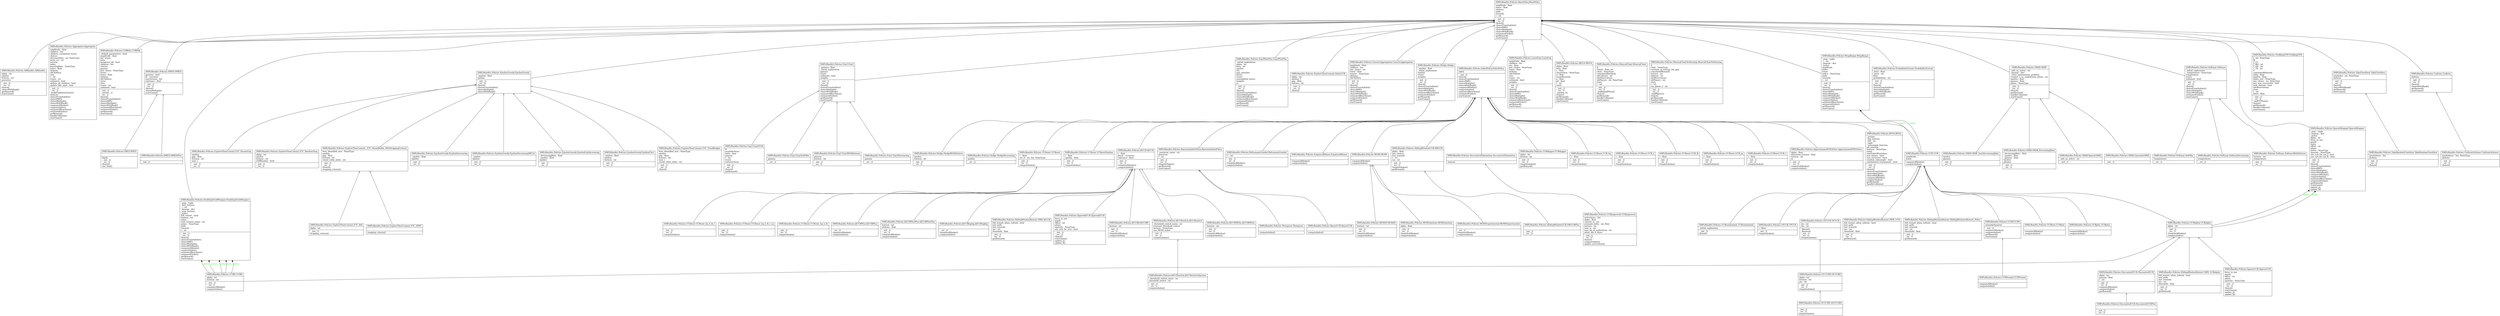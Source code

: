 digraph "classes_SMPyBandits.Policies" {
charset="utf-8"
rankdir=BT
"0" [label="{SMPyBandits.Policies.AdBandits.AdBandits|alpha : int\lepsilon\lhorizon : int\lposterior\l|__init__()\l__str__()\lchoice()\lchoiceWithRank()\lgetReward()\lstartGame()\l}", shape="record"];
"1" [label="{SMPyBandits.Policies.Aggregator.Aggregator|amplitude : float\lchildren : list\lchildren_cumulated_losses\lchoices\ldecreaseRate : str, NoneType\lextra_str : str\lhorizon\lindex\llearningRate : NoneType\llower : float\lnbArms\lnbChildren\lrate\lt : int\ltrusts : str\lunbiased : bool\lupdate_all_children : bool\lupdate_like_exp4 : bool\l|__init__()\l__str__()\l_makeChildrenChoose()\lchoice()\lchoiceFromSubSet()\lchoiceIMP()\lchoiceMultiple()\lchoiceWithRank()\lcomputeAllIndex()\lcomputeIndex()\lestimatedBestArms()\lestimatedOrder()\lgetReward()\lhandleCollision()\lstartGame()\l}", shape="record"];
"2" [label="{SMPyBandits.Policies.ApproximatedFHGittins.ApproximatedFHGittins|alpha : float\ldistortion_horizon : float\lhorizon : int\lm\l|__init__()\l__str__()\lcomputeAllIndex()\lcomputeIndex()\l}", shape="record"];
"3" [label="{SMPyBandits.Policies.BESA.BESA|_actions\l_has_horizon\l_left : int\l_right\l_subsample_function\lall_rewards\lhorizon : NoneType\lindex\lminPullsOfEachArm\lnon_binary : bool\lnon_recursive : bool\lrandom_subsample : bool\lrandomized_tournament : bool\l|__init__()\l__str__()\lchoice()\lchoiceFromSubSet()\lchoiceMultiple()\lchoiceWithRank()\lcomputeAllIndex()\lcomputeIndex()\lgetReward()\lhandleCollision()\l}", shape="record"];
"4" [label="{SMPyBandits.Policies.BasePolicy.BasePolicy|amplitude : float\llower : float\lnbArms\lpulls\lrewards\lt : int\l|__init__()\l__str__()\lchoice()\lchoiceFromSubSet()\lchoiceIMP()\lchoiceMultiple()\lchoiceWithRank()\lestimatedOrder()\lgetReward()\lstartGame()\l}", shape="record"];
"5" [label="{SMPyBandits.Policies.BayesUCB.BayesUCB|\l|computeIndex()\l}", shape="record"];
"6" [label="{SMPyBandits.Policies.BayesianIndexPolicy.BayesianIndexPolicy|_posterior_name : str\lposterior\lt : int\l|__init__()\l__str__()\lcomputeIndex()\lgetReward()\lstartGame()\l}", shape="record"];
"7" [label="{SMPyBandits.Policies.BoltzmannGumbel.BoltzmannGumbel|C : int\l|__init__()\l__str__()\lcomputeAllIndex()\lcomputeIndex()\l}", shape="record"];
"8" [label="{SMPyBandits.Policies.CORRAL.CORRAL|_default_parameters : bool\lamplitude : float\lbar_trusts\lbeta\lbroadcast_all : bool\lchildren : list\lchoices\lgamma\llast_choice : NoneType\llosses\llower : float\lnbArms\lnbChildren\lrates\lrhos\ltrusts : str\lunbiased : bool\l|__init__()\l__setattr__()\l__str__()\lchoice()\lchoiceFromSubSet()\lchoiceIMP()\lchoiceMultiple()\lchoiceWithRank()\lestimatedBestArms()\lestimatedOrder()\lgetReward()\lstartGame()\l}", shape="record"];
"9" [label="{SMPyBandits.Policies.CPUCB.CPUCB|c : float\l|__init__()\lcomputeIndex()\l}", shape="record"];
"10" [label="{SMPyBandits.Policies.DMED.DMED|genuine : bool\lkl : vectorize\lnextActions : list\ltolerance : float\l|__init__()\l__str__()\lchoice()\lchoiceMultiple()\lstartGame()\l}", shape="record"];
"11" [label="{SMPyBandits.Policies.DMED.DMEDPlus|\l|__init__()\l}", shape="record"];
"12" [label="{SMPyBandits.Policies.DiscountedUCB.DiscountedUCB|alpha : int\lgamma : float\lt : int\l|__init__()\l__str__()\lcomputeAllIndex()\lcomputeIndex()\lgetReward()\l}", shape="record"];
"13" [label="{SMPyBandits.Policies.DiscountedUCB.DiscountedUCBPlus|\l|__init__()\l__str__()\l}", shape="record"];
"14" [label="{SMPyBandits.Policies.DoublingTrickWrapper.DoublingTrickWrapper|_args : tuple\l_first_horizon\l_i : int\l_kwargs : dict\l_next_horizon\l_policy\lfull_restart : bool\lhorizon : int\lindex\lnext_horizon_name : str\lpolicy : NoneType\lpulls\lrewards\lt : int\l|__init__()\l__str__()\lchoice()\lchoiceFromSubSet()\lchoiceIMP()\lchoiceMultiple()\lchoiceWithRank()\lcomputeAllIndex()\lcomputeIndex()\lestimatedBestArms()\lestimatedOrder()\lgetReward()\lstartGame()\l}", shape="record"];
"15" [label="{SMPyBandits.Policies.EmpiricalMeans.EmpiricalMeans|\l|computeAllIndex()\lcomputeIndex()\l}", shape="record"];
"16" [label="{SMPyBandits.Policies.EpsilonGreedy.EpsilonDecreasing|_epsilon : float\lepsilon\l|__init__()\l__str__()\l}", shape="record"];
"17" [label="{SMPyBandits.Policies.EpsilonGreedy.EpsilonDecreasingMEGA|_epsilon\lepsilon\l|__init__()\l__str__()\l}", shape="record"];
"18" [label="{SMPyBandits.Policies.EpsilonGreedy.EpsilonExpDecreasing|_decreasingRate : float\l_epsilon : float\lepsilon\l|__init__()\l__str__()\l}", shape="record"];
"19" [label="{SMPyBandits.Policies.EpsilonGreedy.EpsilonFirst|_epsilon : float\lepsilon\lhorizon : int\l|__init__()\l__str__()\l}", shape="record"];
"20" [label="{SMPyBandits.Policies.EpsilonGreedy.EpsilonGreedy|_epsilon : float\lepsilon\l|__init__()\l__str__()\lchoice()\lchoiceFromSubSet()\lchoiceMultiple()\lchoiceWithRank()\l}", shape="record"];
"21" [label="{SMPyBandits.Policies.Exp3.Exp3|_gamma : float\l_initial_exploration\lgamma\ltrusts\lunbiased : bool\lweights\l|__init__()\l__str__()\lchoice()\lchoiceFromSubSet()\lchoiceMultiple()\lchoiceWithRank()\lestimatedBestArms()\lestimatedOrder()\lgetReward()\lstartGame()\l}", shape="record"];
"22" [label="{SMPyBandits.Policies.Exp3.Exp3Decreasing|gamma\l|__str__()\l}", shape="record"];
"23" [label="{SMPyBandits.Policies.Exp3.Exp3ELM|B\lavailableArms\ldelta : float\lgamma\lt : int\ltrusts\lvarianceTerm\l|__init__()\l__str__()\lchoice()\lgetReward()\l}", shape="record"];
"24" [label="{SMPyBandits.Policies.Exp3.Exp3SoftMix|gamma\l|__str__()\l}", shape="record"];
"25" [label="{SMPyBandits.Policies.Exp3.Exp3WithHorizon|gamma\lhorizon : int\l|__init__()\l__str__()\l}", shape="record"];
"26" [label="{SMPyBandits.Policies.Exp3PlusPlus.Exp3PlusPlus|_initial_exploration\lalpha : int\lbeta : int\lepsilon\leta\lgap_estimate\llosses\ltrusts\lunweighted_losses\lweights\lxi\l|__init__()\l__str__()\lchoice()\lchoiceFromSubSet()\lchoiceMultiple()\lchoiceWithRank()\lestimatedBestArms()\lestimatedOrder()\lgetReward()\lstartGame()\l}", shape="record"];
"27" [label="{SMPyBandits.Policies.ExploreThenCommit.DeltaUCB|alpha : int\lepsilon_T\lgap : float\lhorizon : int\l|__init__()\l__str__()\lchoice()\l}", shape="record"];
"28" [label="{SMPyBandits.Policies.ExploreThenCommit.ETC_BAI|alpha : int\l|__init__()\lstopping_criteria()\l}", shape="record"];
"29" [label="{SMPyBandits.Policies.ExploreThenCommit.ETC_FixedBudget|best_identified_arm : NoneType\lepsilon\lgap : float\lhorizon : int\lmax_t\lround_robin_index : int\l|__init__()\l__str__()\lchoice()\l}", shape="record"];
"30" [label="{SMPyBandits.Policies.ExploreThenCommit.ETC_KnownGap|epsilon\lgap : float\lhorizon : int\lmax_t\l|__init__()\l__str__()\l}", shape="record"];
"31" [label="{SMPyBandits.Policies.ExploreThenCommit.ETC_RandomStop|alpha : int\lepsilon\lhorizon : int\lstillRandom : bool\l|__init__()\l__str__()\l}", shape="record"];
"32" [label="{SMPyBandits.Policies.ExploreThenCommit.ETC_SPRT|\l|stopping_criteria()\l}", shape="record"];
"33" [label="{SMPyBandits.Policies.ExploreThenCommit._ETC_RoundRobin_WithStoppingCriteria|best_identified_arm : NoneType\lepsilon\lgap : float\lhorizon : int\lround_robin_index : int\l|__init__()\l__str__()\lchoice()\lstopping_criteria()\l}", shape="record"];
"34" [label="{SMPyBandits.Policies.GenericAggregation.GenericAggregation|amplitude : float\lchildren : list\llast_choice : int\llower : float\lmaster : NoneType\lnbArms\lnbChildren\l|__init__()\l__str__()\lchoice()\lchoiceFromSubSet()\lchoiceIMP()\lchoiceMultiple()\lchoiceWithRank()\lestimatedBestArms()\lestimatedOrder()\lgetReward()\lstartGame()\l}", shape="record"];
"35" [label="{SMPyBandits.Policies.Hedge.Hedge|_epsilon : float\l_initial_exploration\lepsilon\ltrusts\lweights\l|__init__()\l__str__()\lchoice()\lchoiceFromSubSet()\lchoiceMultiple()\lchoiceWithRank()\lestimatedBestArms()\lestimatedOrder()\lgetReward()\lstartGame()\l}", shape="record"];
"36" [label="{SMPyBandits.Policies.Hedge.HedgeDecreasing|epsilon\l|__str__()\l}", shape="record"];
"37" [label="{SMPyBandits.Policies.Hedge.HedgeWithHorizon|epsilon\lhorizon : int\l|__init__()\l__str__()\l}", shape="record"];
"38" [label="{SMPyBandits.Policies.IMED.IMED|\l|Dinf()\l__init__()\l__str__()\lchoice()\lone_Dinf()\l}", shape="record"];
"39" [label="{SMPyBandits.Policies.IndexPolicy.IndexPolicy|index\l|__init__()\lchoice()\lchoiceFromSubSet()\lchoiceIMP()\lchoiceMultiple()\lchoiceWithRank()\lcomputeAllIndex()\lcomputeIndex()\lestimatedBestArms()\lestimatedOrder()\lstartGame()\l}", shape="record"];
"40" [label="{SMPyBandits.Policies.LearnExp.LearnExp|amplitude : float\lchildren : list\leta : float\llast_choice : NoneType\llower : float\lnbArms\lnbChildren\lrate\ltrusts : str\lunbiased : bool\lweights\l|__init__()\l__str__()\lchoice()\lchoiceFromSubSet()\lchoiceIMP()\lchoiceMultiple()\lchoiceWithRank()\lestimatedBestArms()\lestimatedOrder()\lgetReward()\lstartGame()\l}", shape="record"];
"41" [label="{SMPyBandits.Policies.MEGA.MEGA|alpha : float\lbeta : float\lc : float\lchosenArm : NoneType\ld : float\lmeanRewards\lp : float\lp0 : float\lt : int\ltnext\l|__init__()\l__str__()\l_epsilon_t()\lchoice()\lgetReward()\lhandleCollision()\lstartGame()\l}", shape="record"];
"42" [label="{SMPyBandits.Policies.MOSS.MOSS|\l|computeAllIndex()\lcomputeIndex()\l}", shape="record"];
"43" [label="{SMPyBandits.Policies.MOSSAnytime.MOSSAnytime|alpha : float\l|__init__()\l__str__()\lcomputeAllIndex()\lcomputeIndex()\l}", shape="record"];
"44" [label="{SMPyBandits.Policies.MOSSExperimental.MOSSExperimental|\l|__str__()\lcomputeAllIndex()\lcomputeIndex()\l}", shape="record"];
"45" [label="{SMPyBandits.Policies.MOSSH.MOSSH|horizon : int\l|__init__()\l__str__()\lcomputeAllIndex()\lcomputeIndex()\l}", shape="record"];
"46" [label="{SMPyBandits.Policies.MusicalChair.MusicalChair|A\lTime0 : float, int\lchair : NoneType\lcumulatedRewards\lnbCollision : int\lnbObservations\lnbPlayers : int, NoneType\lstate\lt : int\l|__init__()\l__str__()\l_endInitialPhase()\lchoice()\lgetReward()\lhandleCollision()\lstartGame()\l}", shape="record"];
"47" [label="{SMPyBandits.Policies.MusicalChairNoSensing.MusicalChairNoSensing|A\lchair : NoneType\lconstant_in_testing_the_gap\lcumulatedRewards\lhorizon : int\lnbArms : int\lnbObservations\lnbPlayers : int\lstate\lt : int\ltau_phase_2 : int\l|__init__()\l__str__()\l_endPhase2()\lchoice()\lgetReward()\lhandleCollision()\lstartGame()\l}", shape="record"];
"48" [label="{SMPyBandits.Policies.OCUCB.OCUCB|eta : int\lrho : int\l|_Bterm()\l_Bterms()\l__init__()\l__str__()\lcomputeIndex()\l}", shape="record"];
"49" [label="{SMPyBandits.Policies.OCUCBH.AOCUCBH|\l|__init__()\l__str__()\lcomputeIndex()\l}", shape="record"];
"50" [label="{SMPyBandits.Policies.OCUCBH.OCUCBH|alpha : int\lhorizon : int\lpsi : int\l|__init__()\l__str__()\lcomputeIndex()\l}", shape="record"];
"51" [label="{SMPyBandits.Policies.OSSB.GaussianOSSB|\l|__init__()\l}", shape="record"];
"52" [label="{SMPyBandits.Policies.OSSB.OSSB|_info_on_solver : str\l_kwargs : dict\l_solve_optimization_problem\lcounter_s_no_exploitation_phase : int\lepsilon : float\lgamma : float\lphase : NoneType\l|__init__()\l__str__()\lchoice()\lgetReward()\lhandleCollision()\lstartGame()\l}", shape="record"];
"53" [label="{SMPyBandits.Policies.OSSB.OSSB_AutoDecreasingRate|epsilon\lgamma\l|__init__()\l__str__()\l}", shape="record"];
"54" [label="{SMPyBandits.Policies.OSSB.OSSB_DecreasingRate|_decreasingRate : float\l_epsilon : float\l_gamma : float\lepsilon\lgamma\l|__init__()\l__str__()\l}", shape="record"];
"55" [label="{SMPyBandits.Policies.OSSB.SparseOSSB|_info_on_solver : str\l|__init__()\l}", shape="record"];
"56" [label="{SMPyBandits.Policies.ProbabilityPursuit.ProbabilityPursuit|_beta : float\l_prior : str\lbeta\lprobabilities : str\l|__init__()\l__str__()\lchoice()\lchoiceFromSubSet()\lchoiceMultiple()\lchoiceWithRank()\lgetReward()\lstartGame()\l}", shape="record"];
"57" [label="{SMPyBandits.Policies.SlidingWindowRestart.SWR_UCB|full_restart_when_refresh : bool\llast_pulls\llast_rewards\ltau : int\lthreshold : float\l|__init__()\l__str__()\lgetReward()\l}", shape="record"];
"58" [label="{SMPyBandits.Policies.SlidingWindowRestart.SWR_UCBalpha|full_restart_when_refresh : bool\llast_pulls\llast_rewards\ltau : int\lthreshold : float\l|__init__()\l__str__()\lgetReward()\l}", shape="record"];
"59" [label="{SMPyBandits.Policies.SlidingWindowRestart.SWR_klUCB|full_restart_when_refresh : bool\llast_pulls\llast_rewards\ltau : int\lthreshold : float\l|__init__()\l__str__()\lgetReward()\l}", shape="record"];
"60" [label="{SMPyBandits.Policies.SlidingWindowRestart.SlidingWindowsRestart_Policy|full_restart_when_refresh : bool\llast_pulls\llast_rewards\ltau : int\lthreshold : float\l|__init__()\l__str__()\lgetReward()\l}", shape="record"];
"61" [label="{SMPyBandits.Policies.SlidingWindowUCB.SWUCB|alpha : float\llast_choices\llast_rewards\lt : int\ltau : int\l|__init__()\l__str__()\lcomputeIndex()\lgetReward()\l}", shape="record"];
"62" [label="{SMPyBandits.Policies.SlidingWindowUCB.SWUCBPlus|\l|__init__()\l__str__()\l}", shape="record"];
"63" [label="{SMPyBandits.Policies.Softmax.SoftMix|temperature\l|__str__()\l}", shape="record"];
"64" [label="{SMPyBandits.Policies.Softmax.Softmax|_initial_exploration\l_temperature : NoneType\ltemperature\ltrusts\lunbiased : bool\l|__init__()\l__str__()\lchoice()\lchoiceFromSubSet()\lchoiceMultiple()\lchoiceWithRank()\lestimatedOrder()\lstartGame()\l}", shape="record"];
"65" [label="{SMPyBandits.Policies.Softmax.SoftmaxDecreasing|temperature\l|__str__()\l}", shape="record"];
"66" [label="{SMPyBandits.Policies.Softmax.SoftmaxWithHorizon|horizon : int\ltemperature\l|__init__()\l__str__()\l}", shape="record"];
"67" [label="{SMPyBandits.Policies.SparseUCB.SparseUCB|force_to_see\lgoods\loffset : int\lphase\lsparsity : NoneType\l|__init__()\l__str__()\lchoice()\lstartGame()\lupdate_j()\lupdate_k()\l}", shape="record"];
"68" [label="{SMPyBandits.Policies.SparseWrapper.SparseWrapper|_args : tuple\l_kwargs : dict\l_policy\lalpha : int\lforce_to_see\lgoods\lindex\loffset : int\lphase\lpolicy : NoneType\lsparsity : NoneType\luse_ucb_for_set_J : bool\luse_ucb_for_set_K : bool\l|__init__()\l__str__()\lchoice()\lchoiceFromSubSet()\lchoiceIMP()\lchoiceMultiple()\lchoiceWithRank()\lcomputeAllIndex()\lcomputeIndex()\lestimatedBestArms()\lestimatedOrder()\lgetReward()\lstartGame()\lupdate_j()\lupdate_k()\l}", shape="record"];
"69" [label="{SMPyBandits.Policies.SparseklUCB.SparseklUCB|force_to_see\lgoods\loffset : int\lphase\lsparsity : NoneType\luse_ucb_for_sets : bool\l|__init__()\l__str__()\lchoice()\lstartGame()\lupdate_j()\lupdate_k()\l}", shape="record"];
"70" [label="{SMPyBandits.Policies.SuccessiveElimination.SuccessiveElimination|\l|choice()\l}", shape="record"];
"71" [label="{SMPyBandits.Policies.TakeFixedArm.TakeFixedArm|armIndex : int, NoneType\lnbArms\l|__init__()\l__str__()\lchoice()\lchoiceWithRank()\lgetReward()\lstartGame()\l}", shape="record"];
"72" [label="{SMPyBandits.Policies.TakeRandomFixedArm.TakeRandomFixedArm|armIndexes : list\lnbArms\l|__init__()\l__str__()\lchoice()\l}", shape="record"];
"73" [label="{SMPyBandits.Policies.Thompson.Thompson|\l|computeIndex()\l}", shape="record"];
"74" [label="{SMPyBandits.Policies.TrekkingTSN.TrekkingTSN|J : int, NoneType\lM\lT_CC\lT_RH : int\lT_SH : int\lT_TR : int\lY\lcumulatedRewards\ldelta : float\lepsilon : float\lindex_sort : NoneType\llast_choice : int, NoneType\llast_was_successful : bool\llock_channel : bool\lnbObservations\lstate\lt : int\ltheta : float\l|__init__()\l__str__()\l_endCCPhase()\lchoice()\lgetReward()\lhandleCollision()\lstartGame()\l}", shape="record"];
"75" [label="{SMPyBandits.Policies.UCB.UCB|amplitude\llower\l|computeAllIndex()\lcomputeIndex()\l}", shape="record"];
"76" [label="{SMPyBandits.Policies.UCBH.UCBH|alpha : int\lhorizon : int\l|__init__()\l__str__()\lcomputeAllIndex()\lcomputeIndex()\l}", shape="record"];
"77" [label="{SMPyBandits.Policies.UCBV.UCBV|rewardsSquared\l|__init__()\lcomputeAllIndex()\lcomputeIndex()\lgetReward()\lstartGame()\l}", shape="record"];
"78" [label="{SMPyBandits.Policies.UCBVtuned.UCBVtuned|\l|computeAllIndex()\lcomputeIndex()\l}", shape="record"];
"79" [label="{SMPyBandits.Policies.UCBalpha.UCBalpha|alpha : int\l|__init__()\l__str__()\lcomputeAllIndex()\lcomputeIndex()\l}", shape="record"];
"80" [label="{SMPyBandits.Policies.UCBdagger.UCBdagger|alpha : int\lhorizon : int\l|__init__()\l__str__()\lcomputeIndex()\lgetReward()\l}", shape="record"];
"81" [label="{SMPyBandits.Policies.UCBimproved.UCBimproved|activeArms : list\lalpha : float\lcurrent_m : int\lestimate_delta : int, float\lhorizon : int\lmax_m : int\lmax_nb_of_exploration : int\lwhen_did_it_leave\l|__init__()\l__str__()\lchoice()\lcomputeIndex()\lupdate_activeArms()\l}", shape="record"];
"82" [label="{SMPyBandits.Policies.UCBmin.UCBmin|\l|computeAllIndex()\lcomputeIndex()\l}", shape="record"];
"83" [label="{SMPyBandits.Policies.UCBoost.UCB_bq|c : float\l|__init__()\l__str__()\lcomputeIndex()\l}", shape="record"];
"84" [label="{SMPyBandits.Policies.UCBoost.UCB_h|c : float\l|__init__()\l__str__()\lcomputeIndex()\l}", shape="record"];
"85" [label="{SMPyBandits.Policies.UCBoost.UCB_lb|c : float\l|__init__()\l__str__()\lcomputeIndex()\l}", shape="record"];
"86" [label="{SMPyBandits.Policies.UCBoost.UCB_sq|c : float\l|__init__()\l__str__()\lcomputeIndex()\l}", shape="record"];
"87" [label="{SMPyBandits.Policies.UCBoost.UCB_t|c : float\l|__init__()\l__str__()\lcomputeIndex()\l}", shape="record"];
"88" [label="{SMPyBandits.Policies.UCBoost.UCBoost|c : float\lset_D : int, list, NoneType\l|__init__()\l__str__()\lcomputeIndex()\l}", shape="record"];
"89" [label="{SMPyBandits.Policies.UCBoost.UCBoostEpsilon|c : float\lepsilon : float\l|__init__()\l__str__()\lcomputeIndex()\l}", shape="record"];
"90" [label="{SMPyBandits.Policies.UCBoost.UCBoost_bq_h_lb|\l|__init__()\l__str__()\lcomputeIndex()\l}", shape="record"];
"91" [label="{SMPyBandits.Policies.UCBoost.UCBoost_bq_h_lb_t|\l|__init__()\l__str__()\lcomputeIndex()\l}", shape="record"];
"92" [label="{SMPyBandits.Policies.UCBoost.UCBoost_bq_h_lb_t_sq|\l|__init__()\l__str__()\lcomputeIndex()\l}", shape="record"];
"93" [label="{SMPyBandits.Policies.UCBplus.UCBplus|\l|computeAllIndex()\lcomputeIndex()\l}", shape="record"];
"94" [label="{SMPyBandits.Policies.UCBrandomInit.UCBrandomInit|_initial_exploration\l|__init__()\lchoice()\l}", shape="record"];
"95" [label="{SMPyBandits.Policies.Uniform.Uniform|nbArms\l|__init__()\l__str__()\lchoice()\lchoiceWithRank()\lgetReward()\lstartGame()\l}", shape="record"];
"96" [label="{SMPyBandits.Policies.UniformOnSome.UniformOnSome|armIndexes : list, NoneType\lnbArms\l|__init__()\l__str__()\lchoice()\l}", shape="record"];
"97" [label="{SMPyBandits.Policies.WrapRange.WrapRange|_args : tuple\l_i : int\l_kwargs : dict\l_policy\lamplitude\lindex\llower\lpolicy : NoneType\lpulls\lrewards\lt : int\l|__init__()\l__str__()\lchoice()\lchoiceFromSubSet()\lchoiceIMP()\lchoiceMultiple()\lchoiceWithRank()\lcomputeAllIndex()\lcomputeIndex()\lestimatedBestArms()\lestimatedOrder()\lgetReward()\lstartGame()\l}", shape="record"];
"98" [label="{SMPyBandits.Policies.klUCB.klUCB|c : float\lklucb : vectorize\ltolerance : float\l|__init__()\l__str__()\lcomputeAllIndex()\lcomputeIndex()\l}", shape="record"];
"99" [label="{SMPyBandits.Policies.klUCBH.klUCBH|horizon : int\l|__init__()\l__str__()\lcomputeAllIndex()\lcomputeIndex()\l}", shape="record"];
"100" [label="{SMPyBandits.Policies.klUCBHPlus.klUCBHPlus|horizon : int\l|__init__()\l__str__()\lcomputeAllIndex()\lcomputeIndex()\l}", shape="record"];
"101" [label="{SMPyBandits.Policies.klUCBPlus.klUCBPlus|\l|__str__()\lcomputeAllIndex()\lcomputeIndex()\l}", shape="record"];
"102" [label="{SMPyBandits.Policies.klUCBPlusPlus.klUCBPlusPlus|horizon : int\lnbArms : float\l|__init__()\l__str__()\lcomputeAllIndex()\lcomputeIndex()\l}", shape="record"];
"103" [label="{SMPyBandits.Policies.klUCBloglog.klUCBloglog|\l|__str__()\lcomputeAllIndex()\lcomputeIndex()\l}", shape="record"];
"104" [label="{SMPyBandits.Policies.klUCBswitch.klUCBswitch|_threshold_switch_name : str\lconstant_threshold_switch\lhorizon : NoneType\luse_MOSS_index\l|__init__()\l__str__()\lcomputeIndex()\l}", shape="record"];
"105" [label="{SMPyBandits.Policies.klUCBswitch.klUCBswitchAnytime|_threshold_switch_name : str\lthreshold_switch : str\l|__init__()\l__str__()\lcomputeIndex()\l}", shape="record"];
"0" -> "4" [arrowhead="empty", arrowtail="none"];
"1" -> "4" [arrowhead="empty", arrowtail="none"];
"2" -> "39" [arrowhead="empty", arrowtail="none"];
"3" -> "39" [arrowhead="empty", arrowtail="none"];
"5" -> "6" [arrowhead="empty", arrowtail="none"];
"6" -> "39" [arrowhead="empty", arrowtail="none"];
"7" -> "39" [arrowhead="empty", arrowtail="none"];
"8" -> "4" [arrowhead="empty", arrowtail="none"];
"9" -> "75" [arrowhead="empty", arrowtail="none"];
"10" -> "4" [arrowhead="empty", arrowtail="none"];
"11" -> "10" [arrowhead="empty", arrowtail="none"];
"12" -> "79" [arrowhead="empty", arrowtail="none"];
"13" -> "12" [arrowhead="empty", arrowtail="none"];
"14" -> "4" [arrowhead="empty", arrowtail="none"];
"15" -> "39" [arrowhead="empty", arrowtail="none"];
"16" -> "20" [arrowhead="empty", arrowtail="none"];
"17" -> "20" [arrowhead="empty", arrowtail="none"];
"18" -> "20" [arrowhead="empty", arrowtail="none"];
"19" -> "20" [arrowhead="empty", arrowtail="none"];
"20" -> "4" [arrowhead="empty", arrowtail="none"];
"21" -> "4" [arrowhead="empty", arrowtail="none"];
"22" -> "21" [arrowhead="empty", arrowtail="none"];
"23" -> "21" [arrowhead="empty", arrowtail="none"];
"24" -> "21" [arrowhead="empty", arrowtail="none"];
"25" -> "21" [arrowhead="empty", arrowtail="none"];
"26" -> "4" [arrowhead="empty", arrowtail="none"];
"27" -> "4" [arrowhead="empty", arrowtail="none"];
"28" -> "33" [arrowhead="empty", arrowtail="none"];
"29" -> "20" [arrowhead="empty", arrowtail="none"];
"30" -> "20" [arrowhead="empty", arrowtail="none"];
"31" -> "20" [arrowhead="empty", arrowtail="none"];
"32" -> "33" [arrowhead="empty", arrowtail="none"];
"33" -> "20" [arrowhead="empty", arrowtail="none"];
"34" -> "4" [arrowhead="empty", arrowtail="none"];
"35" -> "4" [arrowhead="empty", arrowtail="none"];
"36" -> "35" [arrowhead="empty", arrowtail="none"];
"37" -> "35" [arrowhead="empty", arrowtail="none"];
"38" -> "10" [arrowhead="empty", arrowtail="none"];
"39" -> "4" [arrowhead="empty", arrowtail="none"];
"40" -> "4" [arrowhead="empty", arrowtail="none"];
"41" -> "4" [arrowhead="empty", arrowtail="none"];
"42" -> "39" [arrowhead="empty", arrowtail="none"];
"43" -> "42" [arrowhead="empty", arrowtail="none"];
"44" -> "42" [arrowhead="empty", arrowtail="none"];
"45" -> "42" [arrowhead="empty", arrowtail="none"];
"46" -> "4" [arrowhead="empty", arrowtail="none"];
"47" -> "4" [arrowhead="empty", arrowtail="none"];
"48" -> "75" [arrowhead="empty", arrowtail="none"];
"49" -> "50" [arrowhead="empty", arrowtail="none"];
"50" -> "48" [arrowhead="empty", arrowtail="none"];
"51" -> "52" [arrowhead="empty", arrowtail="none"];
"52" -> "4" [arrowhead="empty", arrowtail="none"];
"53" -> "52" [arrowhead="empty", arrowtail="none"];
"54" -> "52" [arrowhead="empty", arrowtail="none"];
"55" -> "52" [arrowhead="empty", arrowtail="none"];
"56" -> "4" [arrowhead="empty", arrowtail="none"];
"57" -> "75" [arrowhead="empty", arrowtail="none"];
"58" -> "79" [arrowhead="empty", arrowtail="none"];
"59" -> "98" [arrowhead="empty", arrowtail="none"];
"60" -> "75" [arrowhead="empty", arrowtail="none"];
"61" -> "39" [arrowhead="empty", arrowtail="none"];
"62" -> "61" [arrowhead="empty", arrowtail="none"];
"63" -> "64" [arrowhead="empty", arrowtail="none"];
"64" -> "4" [arrowhead="empty", arrowtail="none"];
"65" -> "64" [arrowhead="empty", arrowtail="none"];
"66" -> "64" [arrowhead="empty", arrowtail="none"];
"67" -> "79" [arrowhead="empty", arrowtail="none"];
"68" -> "4" [arrowhead="empty", arrowtail="none"];
"69" -> "98" [arrowhead="empty", arrowtail="none"];
"70" -> "39" [arrowhead="empty", arrowtail="none"];
"71" -> "4" [arrowhead="empty", arrowtail="none"];
"72" -> "71" [arrowhead="empty", arrowtail="none"];
"73" -> "6" [arrowhead="empty", arrowtail="none"];
"74" -> "4" [arrowhead="empty", arrowtail="none"];
"75" -> "39" [arrowhead="empty", arrowtail="none"];
"76" -> "79" [arrowhead="empty", arrowtail="none"];
"77" -> "75" [arrowhead="empty", arrowtail="none"];
"78" -> "77" [arrowhead="empty", arrowtail="none"];
"79" -> "75" [arrowhead="empty", arrowtail="none"];
"80" -> "39" [arrowhead="empty", arrowtail="none"];
"81" -> "70" [arrowhead="empty", arrowtail="none"];
"82" -> "75" [arrowhead="empty", arrowtail="none"];
"83" -> "39" [arrowhead="empty", arrowtail="none"];
"84" -> "39" [arrowhead="empty", arrowtail="none"];
"85" -> "39" [arrowhead="empty", arrowtail="none"];
"86" -> "39" [arrowhead="empty", arrowtail="none"];
"87" -> "39" [arrowhead="empty", arrowtail="none"];
"88" -> "39" [arrowhead="empty", arrowtail="none"];
"89" -> "39" [arrowhead="empty", arrowtail="none"];
"90" -> "88" [arrowhead="empty", arrowtail="none"];
"91" -> "88" [arrowhead="empty", arrowtail="none"];
"92" -> "88" [arrowhead="empty", arrowtail="none"];
"93" -> "75" [arrowhead="empty", arrowtail="none"];
"94" -> "75" [arrowhead="empty", arrowtail="none"];
"95" -> "4" [arrowhead="empty", arrowtail="none"];
"96" -> "95" [arrowhead="empty", arrowtail="none"];
"97" -> "4" [arrowhead="empty", arrowtail="none"];
"98" -> "39" [arrowhead="empty", arrowtail="none"];
"99" -> "98" [arrowhead="empty", arrowtail="none"];
"100" -> "98" [arrowhead="empty", arrowtail="none"];
"101" -> "98" [arrowhead="empty", arrowtail="none"];
"102" -> "98" [arrowhead="empty", arrowtail="none"];
"103" -> "98" [arrowhead="empty", arrowtail="none"];
"104" -> "98" [arrowhead="empty", arrowtail="none"];
"105" -> "104" [arrowhead="empty", arrowtail="none"];
"75" -> "97" [arrowhead="diamond", arrowtail="none", fontcolor="green", label="_policy", style="solid"];
"75" -> "97" [arrowhead="diamond", arrowtail="none", fontcolor="green", label="policy", style="solid"];
"76" -> "14" [arrowhead="diamond", arrowtail="none", fontcolor="green", label="_policy", style="solid"];
"76" -> "14" [arrowhead="diamond", arrowtail="none", fontcolor="green", label="policy", style="solid"];
"76" -> "14" [arrowhead="diamond", arrowtail="none", fontcolor="green", label="policy", style="solid"];
"76" -> "14" [arrowhead="diamond", arrowtail="none", fontcolor="green", label="policy", style="solid"];
"76" -> "14" [arrowhead="diamond", arrowtail="none", fontcolor="green", label="policy", style="solid"];
"79" -> "68" [arrowhead="diamond", arrowtail="none", fontcolor="green", label="_policy", style="solid"];
"79" -> "68" [arrowhead="diamond", arrowtail="none", fontcolor="green", label="policy", style="solid"];
}
